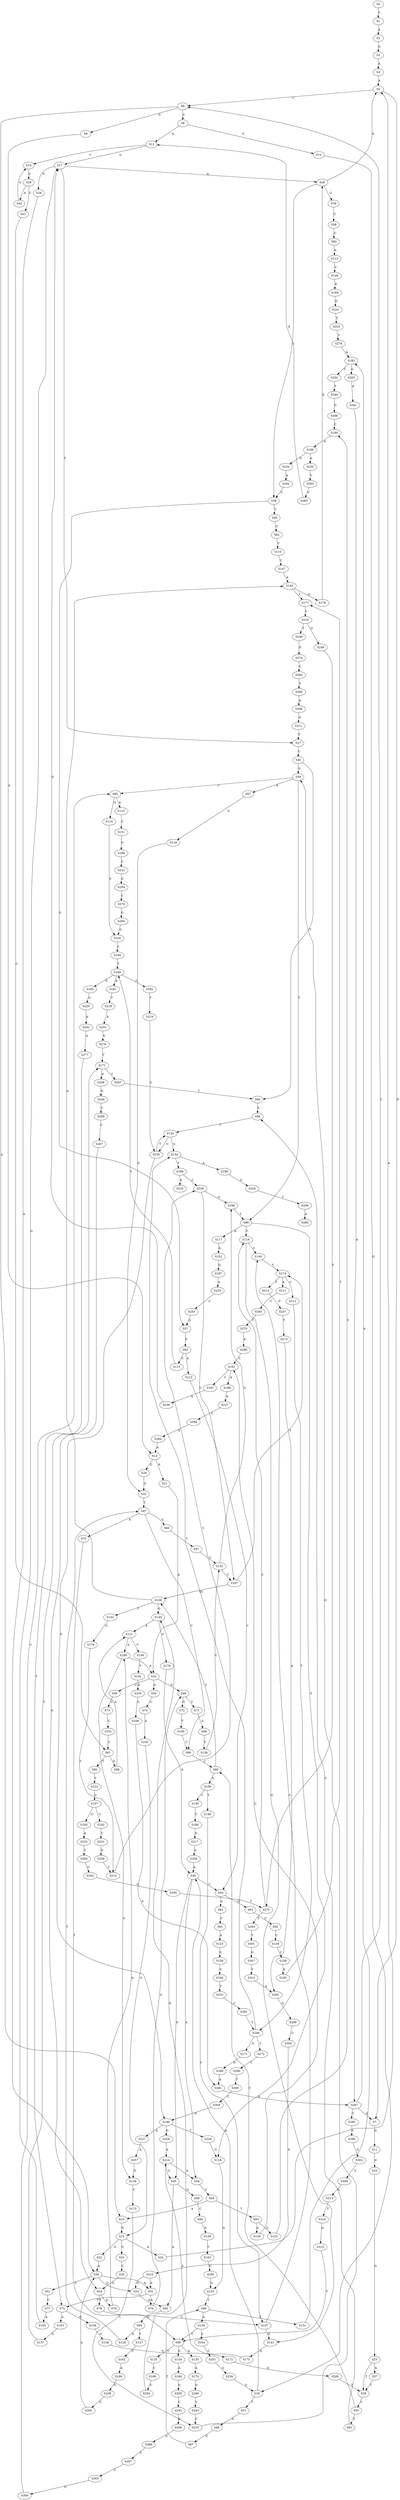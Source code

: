 strict digraph  {
	S0 -> S1 [ label = C ];
	S1 -> S2 [ label = A ];
	S2 -> S3 [ label = G ];
	S3 -> S4 [ label = A ];
	S4 -> S5 [ label = A ];
	S5 -> S6 [ label = C ];
	S5 -> S7 [ label = G ];
	S6 -> S8 [ label = C ];
	S6 -> S9 [ label = G ];
	S6 -> S10 [ label = A ];
	S7 -> S11 [ label = G ];
	S8 -> S12 [ label = A ];
	S8 -> S13 [ label = G ];
	S9 -> S14 [ label = A ];
	S10 -> S15 [ label = G ];
	S11 -> S16 [ label = G ];
	S12 -> S17 [ label = G ];
	S12 -> S18 [ label = C ];
	S13 -> S19 [ label = G ];
	S14 -> S20 [ label = G ];
	S14 -> S21 [ label = A ];
	S15 -> S22 [ label = G ];
	S15 -> S23 [ label = C ];
	S15 -> S24 [ label = A ];
	S16 -> S25 [ label = G ];
	S17 -> S26 [ label = A ];
	S17 -> S27 [ label = T ];
	S17 -> S28 [ label = G ];
	S18 -> S29 [ label = C ];
	S19 -> S30 [ label = A ];
	S19 -> S31 [ label = T ];
	S20 -> S32 [ label = G ];
	S21 -> S33 [ label = A ];
	S22 -> S34 [ label = A ];
	S23 -> S35 [ label = C ];
	S24 -> S5 [ label = A ];
	S25 -> S36 [ label = T ];
	S25 -> S37 [ label = G ];
	S26 -> S38 [ label = C ];
	S26 -> S39 [ label = G ];
	S26 -> S5 [ label = A ];
	S27 -> S40 [ label = C ];
	S28 -> S34 [ label = A ];
	S29 -> S41 [ label = C ];
	S29 -> S42 [ label = A ];
	S30 -> S43 [ label = C ];
	S30 -> S44 [ label = A ];
	S30 -> S45 [ label = G ];
	S31 -> S46 [ label = G ];
	S32 -> S47 [ label = T ];
	S33 -> S48 [ label = G ];
	S33 -> S49 [ label = C ];
	S33 -> S50 [ label = A ];
	S34 -> S51 [ label = A ];
	S34 -> S52 [ label = C ];
	S34 -> S53 [ label = G ];
	S35 -> S54 [ label = G ];
	S36 -> S55 [ label = C ];
	S37 -> S36 [ label = T ];
	S38 -> S56 [ label = T ];
	S38 -> S57 [ label = G ];
	S39 -> S58 [ label = C ];
	S40 -> S59 [ label = G ];
	S40 -> S60 [ label = T ];
	S41 -> S61 [ label = C ];
	S42 -> S18 [ label = C ];
	S43 -> S62 [ label = A ];
	S43 -> S63 [ label = G ];
	S44 -> S64 [ label = C ];
	S45 -> S65 [ label = A ];
	S45 -> S66 [ label = G ];
	S46 -> S67 [ label = G ];
	S47 -> S68 [ label = G ];
	S47 -> S69 [ label = C ];
	S47 -> S70 [ label = A ];
	S48 -> S71 [ label = T ];
	S48 -> S72 [ label = G ];
	S49 -> S73 [ label = C ];
	S50 -> S74 [ label = C ];
	S51 -> S75 [ label = T ];
	S51 -> S76 [ label = A ];
	S52 -> S77 [ label = C ];
	S53 -> S65 [ label = A ];
	S54 -> S78 [ label = A ];
	S54 -> S79 [ label = T ];
	S55 -> S80 [ label = C ];
	S55 -> S81 [ label = T ];
	S56 -> S82 [ label = C ];
	S57 -> S83 [ label = G ];
	S58 -> S84 [ label = C ];
	S59 -> S85 [ label = C ];
	S59 -> S86 [ label = T ];
	S59 -> S87 [ label = A ];
	S60 -> S88 [ label = C ];
	S61 -> S89 [ label = G ];
	S61 -> S90 [ label = T ];
	S62 -> S91 [ label = C ];
	S63 -> S92 [ label = C ];
	S64 -> S10 [ label = A ];
	S64 -> S93 [ label = T ];
	S65 -> S94 [ label = G ];
	S66 -> S95 [ label = C ];
	S67 -> S96 [ label = T ];
	S68 -> S97 [ label = T ];
	S69 -> S80 [ label = C ];
	S70 -> S98 [ label = T ];
	S71 -> S99 [ label = G ];
	S72 -> S100 [ label = T ];
	S73 -> S101 [ label = C ];
	S74 -> S102 [ label = A ];
	S75 -> S103 [ label = A ];
	S75 -> S104 [ label = G ];
	S76 -> S48 [ label = G ];
	S77 -> S105 [ label = A ];
	S78 -> S106 [ label = A ];
	S79 -> S107 [ label = C ];
	S80 -> S108 [ label = C ];
	S80 -> S109 [ label = G ];
	S81 -> S88 [ label = C ];
	S82 -> S110 [ label = C ];
	S83 -> S111 [ label = C ];
	S83 -> S112 [ label = A ];
	S84 -> S113 [ label = A ];
	S85 -> S114 [ label = G ];
	S85 -> S115 [ label = A ];
	S86 -> S116 [ label = C ];
	S86 -> S117 [ label = A ];
	S86 -> S118 [ label = G ];
	S87 -> S119 [ label = G ];
	S88 -> S120 [ label = T ];
	S89 -> S121 [ label = A ];
	S90 -> S122 [ label = T ];
	S91 -> S123 [ label = A ];
	S92 -> S124 [ label = C ];
	S93 -> S125 [ label = G ];
	S93 -> S126 [ label = A ];
	S94 -> S127 [ label = T ];
	S94 -> S128 [ label = G ];
	S95 -> S129 [ label = G ];
	S96 -> S130 [ label = A ];
	S96 -> S131 [ label = T ];
	S97 -> S132 [ label = C ];
	S98 -> S133 [ label = C ];
	S98 -> S134 [ label = G ];
	S98 -> S135 [ label = A ];
	S99 -> S136 [ label = T ];
	S100 -> S69 [ label = C ];
	S101 -> S61 [ label = C ];
	S102 -> S15 [ label = G ];
	S103 -> S137 [ label = G ];
	S104 -> S138 [ label = G ];
	S105 -> S17 [ label = G ];
	S106 -> S33 [ label = A ];
	S106 -> S139 [ label = G ];
	S107 -> S140 [ label = C ];
	S107 -> S141 [ label = G ];
	S108 -> S142 [ label = T ];
	S108 -> S143 [ label = A ];
	S108 -> S144 [ label = G ];
	S109 -> S145 [ label = C ];
	S109 -> S146 [ label = T ];
	S110 -> S147 [ label = C ];
	S111 -> S148 [ label = T ];
	S112 -> S43 [ label = C ];
	S113 -> S149 [ label = C ];
	S114 -> S150 [ label = G ];
	S115 -> S151 [ label = C ];
	S116 -> S141 [ label = G ];
	S116 -> S140 [ label = C ];
	S117 -> S152 [ label = A ];
	S118 -> S153 [ label = G ];
	S119 -> S32 [ label = G ];
	S120 -> S154 [ label = G ];
	S120 -> S155 [ label = C ];
	S121 -> S106 [ label = A ];
	S121 -> S156 [ label = C ];
	S122 -> S157 [ label = C ];
	S123 -> S158 [ label = C ];
	S124 -> S159 [ label = C ];
	S125 -> S160 [ label = C ];
	S126 -> S161 [ label = C ];
	S127 -> S162 [ label = C ];
	S128 -> S47 [ label = T ];
	S129 -> S163 [ label = T ];
	S130 -> S98 [ label = T ];
	S130 -> S164 [ label = C ];
	S131 -> S165 [ label = A ];
	S132 -> S166 [ label = G ];
	S132 -> S167 [ label = C ];
	S133 -> S168 [ label = C ];
	S134 -> S169 [ label = A ];
	S135 -> S170 [ label = A ];
	S136 -> S132 [ label = C ];
	S137 -> S171 [ label = T ];
	S138 -> S172 [ label = G ];
	S139 -> S173 [ label = T ];
	S140 -> S174 [ label = T ];
	S141 -> S175 [ label = G ];
	S142 -> S176 [ label = G ];
	S143 -> S177 [ label = T ];
	S143 -> S178 [ label = G ];
	S144 -> S121 [ label = A ];
	S144 -> S179 [ label = G ];
	S145 -> S180 [ label = C ];
	S146 -> S107 [ label = C ];
	S147 -> S143 [ label = A ];
	S148 -> S181 [ label = A ];
	S148 -> S182 [ label = C ];
	S148 -> S183 [ label = G ];
	S149 -> S184 [ label = G ];
	S150 -> S185 [ label = C ];
	S151 -> S186 [ label = G ];
	S152 -> S187 [ label = G ];
	S153 -> S96 [ label = T ];
	S154 -> S188 [ label = A ];
	S154 -> S189 [ label = T ];
	S155 -> S120 [ label = T ];
	S155 -> S190 [ label = G ];
	S156 -> S191 [ label = T ];
	S157 -> S192 [ label = C ];
	S157 -> S193 [ label = G ];
	S158 -> S194 [ label = C ];
	S159 -> S195 [ label = A ];
	S160 -> S196 [ label = A ];
	S161 -> S197 [ label = C ];
	S161 -> S198 [ label = A ];
	S162 -> S199 [ label = A ];
	S163 -> S200 [ label = G ];
	S164 -> S201 [ label = C ];
	S165 -> S202 [ label = C ];
	S165 -> S203 [ label = G ];
	S166 -> S86 [ label = T ];
	S167 -> S174 [ label = T ];
	S167 -> S108 [ label = C ];
	S168 -> S204 [ label = C ];
	S169 -> S205 [ label = G ];
	S170 -> S206 [ label = G ];
	S171 -> S207 [ label = C ];
	S171 -> S208 [ label = A ];
	S172 -> S209 [ label = G ];
	S173 -> S210 [ label = C ];
	S174 -> S211 [ label = A ];
	S174 -> S212 [ label = C ];
	S174 -> S213 [ label = T ];
	S175 -> S214 [ label = A ];
	S176 -> S215 [ label = T ];
	S177 -> S216 [ label = C ];
	S178 -> S26 [ label = A ];
	S179 -> S30 [ label = A ];
	S180 -> S217 [ label = G ];
	S181 -> S218 [ label = T ];
	S182 -> S219 [ label = T ];
	S183 -> S220 [ label = G ];
	S184 -> S221 [ label = G ];
	S185 -> S148 [ label = T ];
	S186 -> S222 [ label = C ];
	S187 -> S223 [ label = A ];
	S188 -> S224 [ label = G ];
	S189 -> S225 [ label = A ];
	S189 -> S226 [ label = C ];
	S190 -> S227 [ label = A ];
	S190 -> S228 [ label = G ];
	S190 -> S229 [ label = T ];
	S191 -> S230 [ label = A ];
	S192 -> S231 [ label = T ];
	S193 -> S232 [ label = A ];
	S194 -> S233 [ label = T ];
	S195 -> S177 [ label = T ];
	S196 -> S234 [ label = G ];
	S196 -> S235 [ label = A ];
	S197 -> S236 [ label = A ];
	S198 -> S237 [ label = A ];
	S199 -> S238 [ label = G ];
	S200 -> S153 [ label = G ];
	S201 -> S239 [ label = G ];
	S202 -> S240 [ label = T ];
	S203 -> S241 [ label = A ];
	S204 -> S144 [ label = G ];
	S205 -> S242 [ label = C ];
	S206 -> S243 [ label = T ];
	S207 -> S60 [ label = T ];
	S208 -> S244 [ label = G ];
	S209 -> S36 [ label = T ];
	S210 -> S59 [ label = G ];
	S211 -> S245 [ label = C ];
	S212 -> S246 [ label = T ];
	S213 -> S247 [ label = G ];
	S214 -> S44 [ label = A ];
	S214 -> S45 [ label = G ];
	S215 -> S226 [ label = C ];
	S216 -> S248 [ label = T ];
	S216 -> S249 [ label = G ];
	S217 -> S250 [ label = G ];
	S218 -> S251 [ label = A ];
	S219 -> S155 [ label = C ];
	S220 -> S252 [ label = A ];
	S221 -> S253 [ label = T ];
	S222 -> S254 [ label = G ];
	S223 -> S255 [ label = C ];
	S224 -> S256 [ label = T ];
	S226 -> S167 [ label = C ];
	S226 -> S166 [ label = G ];
	S227 -> S257 [ label = A ];
	S228 -> S214 [ label = A ];
	S229 -> S118 [ label = G ];
	S230 -> S258 [ label = G ];
	S231 -> S259 [ label = G ];
	S232 -> S260 [ label = T ];
	S233 -> S261 [ label = C ];
	S234 -> S262 [ label = A ];
	S235 -> S263 [ label = C ];
	S236 -> S17 [ label = G ];
	S237 -> S264 [ label = C ];
	S238 -> S265 [ label = G ];
	S239 -> S19 [ label = G ];
	S240 -> S266 [ label = G ];
	S241 -> S267 [ label = A ];
	S242 -> S268 [ label = G ];
	S243 -> S210 [ label = C ];
	S244 -> S269 [ label = C ];
	S245 -> S270 [ label = T ];
	S246 -> S271 [ label = A ];
	S246 -> S272 [ label = T ];
	S246 -> S154 [ label = G ];
	S247 -> S273 [ label = T ];
	S248 -> S274 [ label = G ];
	S249 -> S275 [ label = T ];
	S250 -> S30 [ label = A ];
	S251 -> S276 [ label = G ];
	S252 -> S277 [ label = A ];
	S253 -> S278 [ label = T ];
	S254 -> S279 [ label = C ];
	S255 -> S57 [ label = G ];
	S256 -> S280 [ label = A ];
	S257 -> S139 [ label = G ];
	S258 -> S281 [ label = A ];
	S259 -> S215 [ label = T ];
	S260 -> S282 [ label = C ];
	S261 -> S246 [ label = T ];
	S262 -> S38 [ label = C ];
	S263 -> S283 [ label = C ];
	S264 -> S284 [ label = G ];
	S265 -> S34 [ label = A ];
	S266 -> S160 [ label = C ];
	S267 -> S285 [ label = T ];
	S267 -> S6 [ label = C ];
	S267 -> S7 [ label = G ];
	S268 -> S286 [ label = G ];
	S269 -> S287 [ label = C ];
	S270 -> S288 [ label = A ];
	S271 -> S289 [ label = G ];
	S272 -> S290 [ label = C ];
	S273 -> S291 [ label = A ];
	S274 -> S292 [ label = C ];
	S275 -> S116 [ label = C ];
	S275 -> S293 [ label = T ];
	S276 -> S171 [ label = T ];
	S277 -> S75 [ label = T ];
	S278 -> S165 [ label = A ];
	S279 -> S294 [ label = G ];
	S281 -> S267 [ label = A ];
	S282 -> S295 [ label = G ];
	S283 -> S12 [ label = A ];
	S284 -> S14 [ label = A ];
	S285 -> S296 [ label = C ];
	S286 -> S297 [ label = T ];
	S287 -> S54 [ label = G ];
	S288 -> S161 [ label = C ];
	S289 -> S281 [ label = A ];
	S290 -> S298 [ label = T ];
	S291 -> S299 [ label = G ];
	S292 -> S300 [ label = C ];
	S293 -> S301 [ label = T ];
	S294 -> S150 [ label = G ];
	S295 -> S275 [ label = T ];
	S296 -> S302 [ label = G ];
	S297 -> S303 [ label = C ];
	S298 -> S304 [ label = C ];
	S299 -> S305 [ label = G ];
	S300 -> S306 [ label = A ];
	S301 -> S307 [ label = G ];
	S302 -> S308 [ label = G ];
	S303 -> S309 [ label = G ];
	S304 -> S190 [ label = G ];
	S305 -> S310 [ label = A ];
	S306 -> S311 [ label = G ];
	S307 -> S312 [ label = T ];
	S308 -> S313 [ label = G ];
	S309 -> S85 [ label = C ];
	S310 -> S53 [ label = G ];
	S310 -> S51 [ label = A ];
	S311 -> S27 [ label = T ];
	S312 -> S291 [ label = A ];
	S313 -> S314 [ label = T ];
	S314 -> S315 [ label = A ];
	S315 -> S98 [ label = T ];
}
